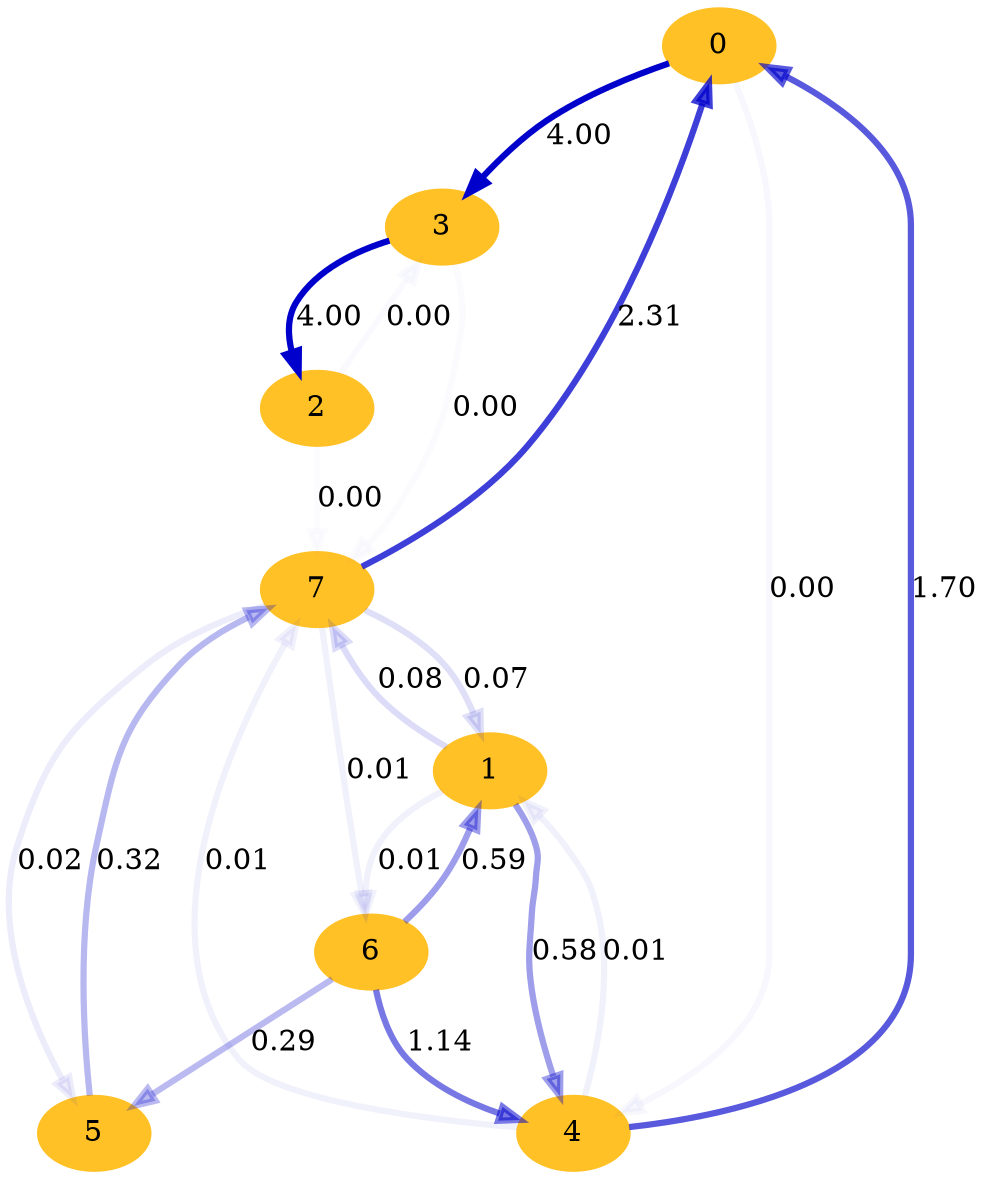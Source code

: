digraph "" {
	node [color=red];
	0	[color=goldenrod1,
		fillcolor=goldenrod1,
		pin=true,
		pos="6.39, 0.25",
		style=filled];
	3	[color=goldenrod1,
		fillcolor=goldenrod1,
		pin=true,
		pos="8.92, 0.87",
		style=filled];
	0 -> 3	[color="#0000CCfe",
		label=4.00,
		penwidth=3];
	4	[color=goldenrod1,
		fillcolor=goldenrod1,
		pin=true,
		pos="4.22, 0.30",
		style=filled];
	0 -> 4	[color="#0000CC 8",
		label=0.00,
		penwidth=3];
	1	[color=goldenrod1,
		fillcolor=goldenrod1,
		pin=true,
		pos="2.75, 2.23",
		style=filled];
	1 -> 4	[color="#0000CC61",
		label=0.58,
		penwidth=3];
	6	[color=goldenrod1,
		fillcolor=goldenrod1,
		pin=true,
		pos="0.27, 1.99",
		style=filled];
	1 -> 6	[color="#0000CC e",
		label=0.01,
		penwidth=3];
	7	[color=goldenrod1,
		fillcolor=goldenrod1,
		pin=true,
		pos="6.50, 5.45",
		style=filled];
	1 -> 7	[color="#0000CC23",
		label=0.08,
		penwidth=3];
	2	[color=goldenrod1,
		fillcolor=goldenrod1,
		pin=true,
		pos="7.36, 6.77",
		style=filled];
	2 -> 3	[color="#0000CC 5",
		label=0.00,
		penwidth=3];
	2 -> 7	[color="#0000CC 3",
		label=0.00,
		penwidth=3];
	3 -> 2	[color="#0000CCff",
		label=4.00,
		penwidth=3];
	3 -> 7	[color="#0000CC 4",
		label=0.00,
		penwidth=3];
	4 -> 0	[color="#0000CCa6",
		label=1.70,
		penwidth=3];
	4 -> 1	[color="#0000CC e",
		label=0.01,
		penwidth=3];
	4 -> 7	[color="#0000CC e",
		label=0.01,
		penwidth=3];
	5	[color=goldenrod1,
		fillcolor=goldenrod1,
		pin=true,
		pos="2.19, 5.05",
		style=filled];
	5 -> 7	[color="#0000CC47",
		label=0.32,
		penwidth=3];
	6 -> 1	[color="#0000CC62",
		label=0.59,
		penwidth=3];
	6 -> 4	[color="#0000CC87",
		label=1.14,
		penwidth=3];
	6 -> 5	[color="#0000CC45",
		label=0.29,
		penwidth=3];
	7 -> 0	[color="#0000CCc1",
		label=2.31,
		penwidth=3];
	7 -> 1	[color="#0000CC20",
		label=0.07,
		penwidth=3];
	7 -> 5	[color="#0000CC13",
		label=0.02,
		penwidth=3];
	7 -> 6	[color="#0000CC e",
		label=0.01,
		penwidth=3];
}
